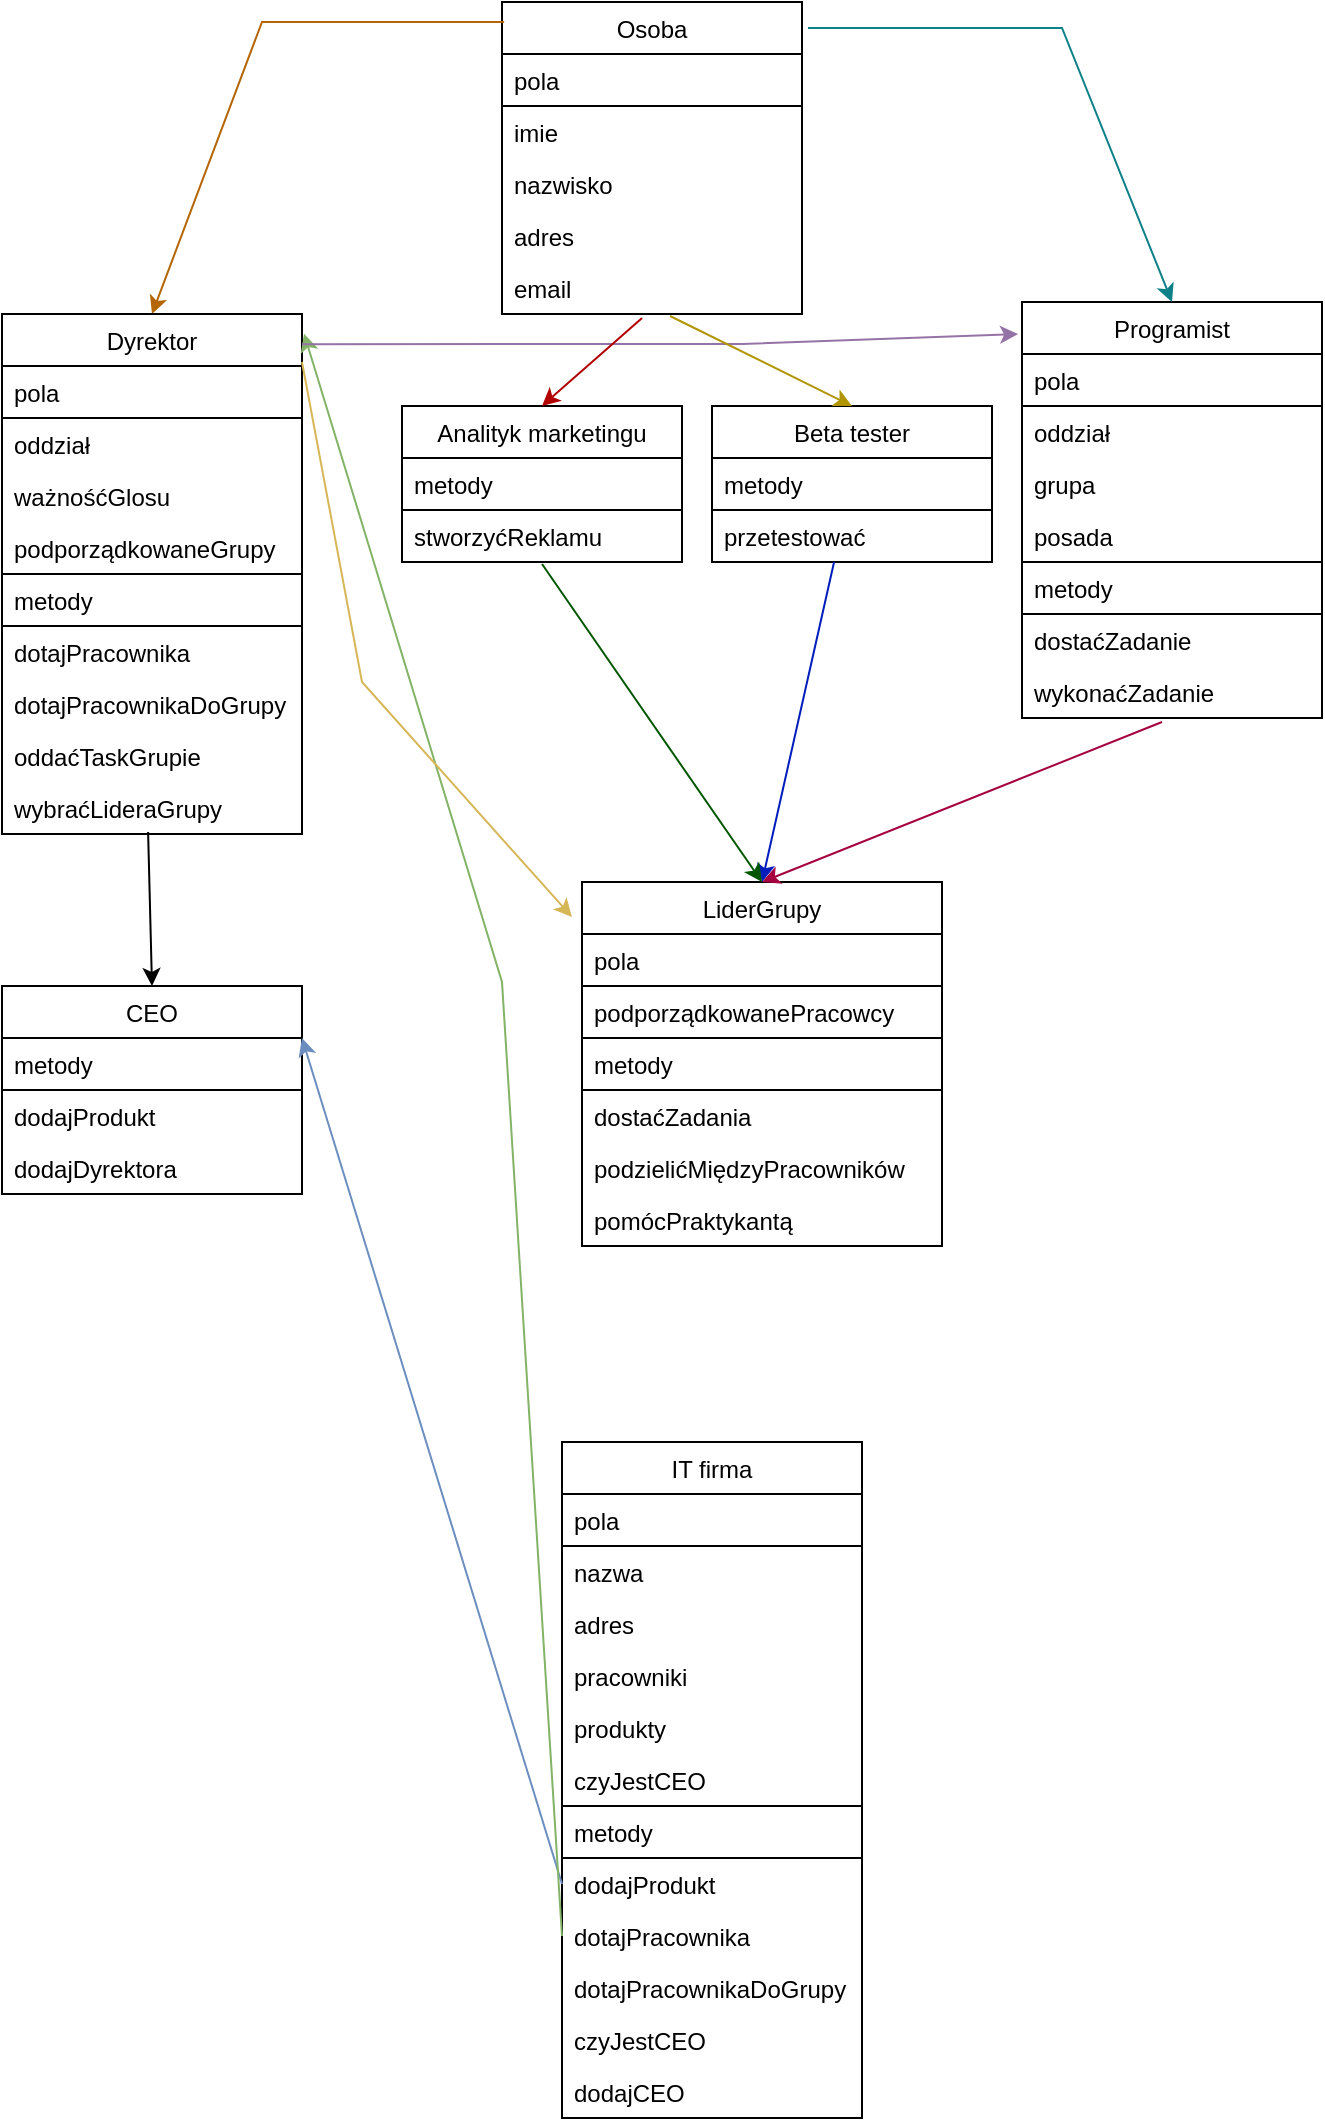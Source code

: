 <mxfile version="15.9.1" type="device"><diagram id="C5RBs43oDa-KdzZeNtuy" name="Page-1"><mxGraphModel dx="1110" dy="763" grid="1" gridSize="10" guides="1" tooltips="1" connect="1" arrows="1" fold="1" page="1" pageScale="1" pageWidth="827" pageHeight="1169" math="0" shadow="0"><root><mxCell id="WIyWlLk6GJQsqaUBKTNV-0"/><mxCell id="WIyWlLk6GJQsqaUBKTNV-1" parent="WIyWlLk6GJQsqaUBKTNV-0"/><mxCell id="s9splv-BSGpPf05QoNp0-1" value="IT firma" style="swimlane;fontStyle=0;childLayout=stackLayout;horizontal=1;startSize=26;fillColor=none;horizontalStack=0;resizeParent=1;resizeParentMax=0;resizeLast=0;collapsible=1;marginBottom=0;" parent="WIyWlLk6GJQsqaUBKTNV-1" vertex="1"><mxGeometry x="390" y="750" width="150" height="338" as="geometry"/></mxCell><mxCell id="s9splv-BSGpPf05QoNp0-10" value="pola" style="text;strokeColor=default;fillColor=none;align=left;verticalAlign=top;spacingLeft=4;spacingRight=4;overflow=hidden;rotatable=0;points=[[0,0.5],[1,0.5]];portConstraint=eastwest;imageAspect=1;backgroundOutline=0;shadow=0;sketch=0;glass=0;rounded=0;" parent="s9splv-BSGpPf05QoNp0-1" vertex="1"><mxGeometry y="26" width="150" height="26" as="geometry"/></mxCell><mxCell id="s9splv-BSGpPf05QoNp0-2" value="nazwa" style="text;strokeColor=none;fillColor=none;align=left;verticalAlign=top;spacingLeft=4;spacingRight=4;overflow=hidden;rotatable=0;points=[[0,0.5],[1,0.5]];portConstraint=eastwest;" parent="s9splv-BSGpPf05QoNp0-1" vertex="1"><mxGeometry y="52" width="150" height="26" as="geometry"/></mxCell><mxCell id="s9splv-BSGpPf05QoNp0-3" value="adres" style="text;strokeColor=none;fillColor=none;align=left;verticalAlign=top;spacingLeft=4;spacingRight=4;overflow=hidden;rotatable=0;points=[[0,0.5],[1,0.5]];portConstraint=eastwest;" parent="s9splv-BSGpPf05QoNp0-1" vertex="1"><mxGeometry y="78" width="150" height="26" as="geometry"/></mxCell><mxCell id="s9splv-BSGpPf05QoNp0-4" value="pracowniki" style="text;strokeColor=none;fillColor=none;align=left;verticalAlign=top;spacingLeft=4;spacingRight=4;overflow=hidden;rotatable=0;points=[[0,0.5],[1,0.5]];portConstraint=eastwest;" parent="s9splv-BSGpPf05QoNp0-1" vertex="1"><mxGeometry y="104" width="150" height="26" as="geometry"/></mxCell><mxCell id="s9splv-BSGpPf05QoNp0-5" value="produkty" style="text;strokeColor=none;fillColor=none;align=left;verticalAlign=top;spacingLeft=4;spacingRight=4;overflow=hidden;rotatable=0;points=[[0,0.5],[1,0.5]];portConstraint=eastwest;" parent="s9splv-BSGpPf05QoNp0-1" vertex="1"><mxGeometry y="130" width="150" height="26" as="geometry"/></mxCell><mxCell id="jIw5YLpdqwnSCRGcL46V-3" value="czyJestCEO" style="text;strokeColor=none;fillColor=none;align=left;verticalAlign=top;spacingLeft=4;spacingRight=4;overflow=hidden;rotatable=0;points=[[0,0.5],[1,0.5]];portConstraint=eastwest;" parent="s9splv-BSGpPf05QoNp0-1" vertex="1"><mxGeometry y="156" width="150" height="26" as="geometry"/></mxCell><mxCell id="s9splv-BSGpPf05QoNp0-6" value="metody" style="text;strokeColor=default;fillColor=none;align=left;verticalAlign=top;spacingLeft=4;spacingRight=4;overflow=hidden;rotatable=0;points=[[0,0.5],[1,0.5]];portConstraint=eastwest;imageAspect=1;backgroundOutline=0;shadow=0;sketch=0;glass=0;rounded=0;" parent="s9splv-BSGpPf05QoNp0-1" vertex="1"><mxGeometry y="182" width="150" height="26" as="geometry"/></mxCell><mxCell id="s9splv-BSGpPf05QoNp0-8" value="dodajProdukt" style="text;strokeColor=none;fillColor=none;align=left;verticalAlign=top;spacingLeft=4;spacingRight=4;overflow=hidden;rotatable=0;points=[[0,0.5],[1,0.5]];portConstraint=eastwest;" parent="s9splv-BSGpPf05QoNp0-1" vertex="1"><mxGeometry y="208" width="150" height="26" as="geometry"/></mxCell><mxCell id="s9splv-BSGpPf05QoNp0-9" value="dotajPracownika" style="text;strokeColor=none;fillColor=none;align=left;verticalAlign=top;spacingLeft=4;spacingRight=4;overflow=hidden;rotatable=0;points=[[0,0.5],[1,0.5]];portConstraint=eastwest;" parent="s9splv-BSGpPf05QoNp0-1" vertex="1"><mxGeometry y="234" width="150" height="26" as="geometry"/></mxCell><mxCell id="s9splv-BSGpPf05QoNp0-11" value="dotajPracownikaDoGrupy" style="text;strokeColor=none;fillColor=none;align=left;verticalAlign=top;spacingLeft=4;spacingRight=4;overflow=hidden;rotatable=0;points=[[0,0.5],[1,0.5]];portConstraint=eastwest;" parent="s9splv-BSGpPf05QoNp0-1" vertex="1"><mxGeometry y="260" width="150" height="26" as="geometry"/></mxCell><mxCell id="jIw5YLpdqwnSCRGcL46V-1" value="czyJestCEO" style="text;strokeColor=none;fillColor=none;align=left;verticalAlign=top;spacingLeft=4;spacingRight=4;overflow=hidden;rotatable=0;points=[[0,0.5],[1,0.5]];portConstraint=eastwest;" parent="s9splv-BSGpPf05QoNp0-1" vertex="1"><mxGeometry y="286" width="150" height="26" as="geometry"/></mxCell><mxCell id="jIw5YLpdqwnSCRGcL46V-2" value="dodajCEO" style="text;strokeColor=none;fillColor=none;align=left;verticalAlign=top;spacingLeft=4;spacingRight=4;overflow=hidden;rotatable=0;points=[[0,0.5],[1,0.5]];portConstraint=eastwest;" parent="s9splv-BSGpPf05QoNp0-1" vertex="1"><mxGeometry y="312" width="150" height="26" as="geometry"/></mxCell><mxCell id="s9splv-BSGpPf05QoNp0-12" value="Osoba" style="swimlane;fontStyle=0;childLayout=stackLayout;horizontal=1;startSize=26;fillColor=none;horizontalStack=0;resizeParent=1;resizeParentMax=0;resizeLast=0;collapsible=1;marginBottom=0;" parent="WIyWlLk6GJQsqaUBKTNV-1" vertex="1"><mxGeometry x="360" y="30" width="150" height="156" as="geometry"/></mxCell><mxCell id="s9splv-BSGpPf05QoNp0-13" value="pola" style="text;strokeColor=default;fillColor=none;align=left;verticalAlign=top;spacingLeft=4;spacingRight=4;overflow=hidden;rotatable=0;points=[[0,0.5],[1,0.5]];portConstraint=eastwest;imageAspect=1;backgroundOutline=0;shadow=0;sketch=0;glass=0;rounded=0;" parent="s9splv-BSGpPf05QoNp0-12" vertex="1"><mxGeometry y="26" width="150" height="26" as="geometry"/></mxCell><mxCell id="s9splv-BSGpPf05QoNp0-14" value="imie" style="text;strokeColor=none;fillColor=none;align=left;verticalAlign=top;spacingLeft=4;spacingRight=4;overflow=hidden;rotatable=0;points=[[0,0.5],[1,0.5]];portConstraint=eastwest;" parent="s9splv-BSGpPf05QoNp0-12" vertex="1"><mxGeometry y="52" width="150" height="26" as="geometry"/></mxCell><mxCell id="s9splv-BSGpPf05QoNp0-15" value="nazwisko" style="text;strokeColor=none;fillColor=none;align=left;verticalAlign=top;spacingLeft=4;spacingRight=4;overflow=hidden;rotatable=0;points=[[0,0.5],[1,0.5]];portConstraint=eastwest;" parent="s9splv-BSGpPf05QoNp0-12" vertex="1"><mxGeometry y="78" width="150" height="26" as="geometry"/></mxCell><mxCell id="s9splv-BSGpPf05QoNp0-16" value="adres" style="text;strokeColor=none;fillColor=none;align=left;verticalAlign=top;spacingLeft=4;spacingRight=4;overflow=hidden;rotatable=0;points=[[0,0.5],[1,0.5]];portConstraint=eastwest;" parent="s9splv-BSGpPf05QoNp0-12" vertex="1"><mxGeometry y="104" width="150" height="26" as="geometry"/></mxCell><mxCell id="s9splv-BSGpPf05QoNp0-17" value="email" style="text;strokeColor=none;fillColor=none;align=left;verticalAlign=top;spacingLeft=4;spacingRight=4;overflow=hidden;rotatable=0;points=[[0,0.5],[1,0.5]];portConstraint=eastwest;" parent="s9splv-BSGpPf05QoNp0-12" vertex="1"><mxGeometry y="130" width="150" height="26" as="geometry"/></mxCell><mxCell id="s9splv-BSGpPf05QoNp0-28" value="" style="endArrow=classic;html=1;rounded=0;exitX=0.007;exitY=0.064;exitDx=0;exitDy=0;exitPerimeter=0;entryX=0.5;entryY=0;entryDx=0;entryDy=0;fillColor=#fad7ac;strokeColor=#b46504;" parent="WIyWlLk6GJQsqaUBKTNV-1" source="s9splv-BSGpPf05QoNp0-12" target="s9splv-BSGpPf05QoNp0-29" edge="1"><mxGeometry width="50" height="50" relative="1" as="geometry"><mxPoint x="390" y="430" as="sourcePoint"/><mxPoint x="115" y="134" as="targetPoint"/><Array as="points"><mxPoint x="240" y="40"/></Array></mxGeometry></mxCell><mxCell id="s9splv-BSGpPf05QoNp0-29" value="Dyrektor" style="swimlane;fontStyle=0;childLayout=stackLayout;horizontal=1;startSize=26;fillColor=none;horizontalStack=0;resizeParent=1;resizeParentMax=0;resizeLast=0;collapsible=1;marginBottom=0;" parent="WIyWlLk6GJQsqaUBKTNV-1" vertex="1"><mxGeometry x="110" y="186" width="150" height="260" as="geometry"/></mxCell><mxCell id="s9splv-BSGpPf05QoNp0-30" value="pola" style="text;strokeColor=default;fillColor=none;align=left;verticalAlign=top;spacingLeft=4;spacingRight=4;overflow=hidden;rotatable=0;points=[[0,0.5],[1,0.5]];portConstraint=eastwest;imageAspect=1;backgroundOutline=0;shadow=0;sketch=0;glass=0;rounded=0;" parent="s9splv-BSGpPf05QoNp0-29" vertex="1"><mxGeometry y="26" width="150" height="26" as="geometry"/></mxCell><mxCell id="s9splv-BSGpPf05QoNp0-31" value="oddział" style="text;strokeColor=none;fillColor=none;align=left;verticalAlign=top;spacingLeft=4;spacingRight=4;overflow=hidden;rotatable=0;points=[[0,0.5],[1,0.5]];portConstraint=eastwest;" parent="s9splv-BSGpPf05QoNp0-29" vertex="1"><mxGeometry y="52" width="150" height="26" as="geometry"/></mxCell><mxCell id="s9splv-BSGpPf05QoNp0-39" value="ważnośćGlosu" style="text;strokeColor=none;fillColor=none;align=left;verticalAlign=top;spacingLeft=4;spacingRight=4;overflow=hidden;rotatable=0;points=[[0,0.5],[1,0.5]];portConstraint=eastwest;" parent="s9splv-BSGpPf05QoNp0-29" vertex="1"><mxGeometry y="78" width="150" height="26" as="geometry"/></mxCell><mxCell id="s9splv-BSGpPf05QoNp0-48" value="podporządkowaneGrupy" style="text;strokeColor=none;fillColor=none;align=left;verticalAlign=top;spacingLeft=4;spacingRight=4;overflow=hidden;rotatable=0;points=[[0,0.5],[1,0.5]];portConstraint=eastwest;" parent="s9splv-BSGpPf05QoNp0-29" vertex="1"><mxGeometry y="104" width="150" height="26" as="geometry"/></mxCell><mxCell id="s9splv-BSGpPf05QoNp0-35" value="metody" style="text;strokeColor=default;fillColor=none;align=left;verticalAlign=top;spacingLeft=4;spacingRight=4;overflow=hidden;rotatable=0;points=[[0,0.5],[1,0.5]];portConstraint=eastwest;imageAspect=1;backgroundOutline=0;shadow=0;sketch=0;glass=0;rounded=0;" parent="s9splv-BSGpPf05QoNp0-29" vertex="1"><mxGeometry y="130" width="150" height="26" as="geometry"/></mxCell><mxCell id="s9splv-BSGpPf05QoNp0-37" value="dotajPracownika" style="text;strokeColor=none;fillColor=none;align=left;verticalAlign=top;spacingLeft=4;spacingRight=4;overflow=hidden;rotatable=0;points=[[0,0.5],[1,0.5]];portConstraint=eastwest;" parent="s9splv-BSGpPf05QoNp0-29" vertex="1"><mxGeometry y="156" width="150" height="26" as="geometry"/></mxCell><mxCell id="s9splv-BSGpPf05QoNp0-38" value="dotajPracownikaDoGrupy" style="text;strokeColor=none;fillColor=none;align=left;verticalAlign=top;spacingLeft=4;spacingRight=4;overflow=hidden;rotatable=0;points=[[0,0.5],[1,0.5]];portConstraint=eastwest;" parent="s9splv-BSGpPf05QoNp0-29" vertex="1"><mxGeometry y="182" width="150" height="26" as="geometry"/></mxCell><mxCell id="s9splv-BSGpPf05QoNp0-70" value="oddaćTaskGrupie" style="text;strokeColor=none;fillColor=none;align=left;verticalAlign=top;spacingLeft=4;spacingRight=4;overflow=hidden;rotatable=0;points=[[0,0.5],[1,0.5]];portConstraint=eastwest;" parent="s9splv-BSGpPf05QoNp0-29" vertex="1"><mxGeometry y="208" width="150" height="26" as="geometry"/></mxCell><mxCell id="s9splv-BSGpPf05QoNp0-77" value="wybraćLideraGrupy" style="text;strokeColor=none;fillColor=none;align=left;verticalAlign=top;spacingLeft=4;spacingRight=4;overflow=hidden;rotatable=0;points=[[0,0.5],[1,0.5]];portConstraint=eastwest;" parent="s9splv-BSGpPf05QoNp0-29" vertex="1"><mxGeometry y="234" width="150" height="26" as="geometry"/></mxCell><mxCell id="s9splv-BSGpPf05QoNp0-40" value="Programist" style="swimlane;fontStyle=0;childLayout=stackLayout;horizontal=1;startSize=26;fillColor=none;horizontalStack=0;resizeParent=1;resizeParentMax=0;resizeLast=0;collapsible=1;marginBottom=0;" parent="WIyWlLk6GJQsqaUBKTNV-1" vertex="1"><mxGeometry x="620" y="180" width="150" height="208" as="geometry"/></mxCell><mxCell id="s9splv-BSGpPf05QoNp0-41" value="pola" style="text;strokeColor=default;fillColor=none;align=left;verticalAlign=top;spacingLeft=4;spacingRight=4;overflow=hidden;rotatable=0;points=[[0,0.5],[1,0.5]];portConstraint=eastwest;imageAspect=1;backgroundOutline=0;shadow=0;sketch=0;glass=0;rounded=0;" parent="s9splv-BSGpPf05QoNp0-40" vertex="1"><mxGeometry y="26" width="150" height="26" as="geometry"/></mxCell><mxCell id="s9splv-BSGpPf05QoNp0-42" value="oddział" style="text;strokeColor=none;fillColor=none;align=left;verticalAlign=top;spacingLeft=4;spacingRight=4;overflow=hidden;rotatable=0;points=[[0,0.5],[1,0.5]];portConstraint=eastwest;" parent="s9splv-BSGpPf05QoNp0-40" vertex="1"><mxGeometry y="52" width="150" height="26" as="geometry"/></mxCell><mxCell id="s9splv-BSGpPf05QoNp0-43" value="grupa" style="text;strokeColor=none;fillColor=none;align=left;verticalAlign=top;spacingLeft=4;spacingRight=4;overflow=hidden;rotatable=0;points=[[0,0.5],[1,0.5]];portConstraint=eastwest;" parent="s9splv-BSGpPf05QoNp0-40" vertex="1"><mxGeometry y="78" width="150" height="26" as="geometry"/></mxCell><mxCell id="s9splv-BSGpPf05QoNp0-50" value="posada" style="text;strokeColor=none;fillColor=none;align=left;verticalAlign=top;spacingLeft=4;spacingRight=4;overflow=hidden;rotatable=0;points=[[0,0.5],[1,0.5]];portConstraint=eastwest;" parent="s9splv-BSGpPf05QoNp0-40" vertex="1"><mxGeometry y="104" width="150" height="26" as="geometry"/></mxCell><mxCell id="s9splv-BSGpPf05QoNp0-45" value="metody" style="text;strokeColor=default;fillColor=none;align=left;verticalAlign=top;spacingLeft=4;spacingRight=4;overflow=hidden;rotatable=0;points=[[0,0.5],[1,0.5]];portConstraint=eastwest;imageAspect=1;backgroundOutline=0;shadow=0;sketch=0;glass=0;rounded=0;" parent="s9splv-BSGpPf05QoNp0-40" vertex="1"><mxGeometry y="130" width="150" height="26" as="geometry"/></mxCell><mxCell id="s9splv-BSGpPf05QoNp0-46" value="dostaćZadanie" style="text;strokeColor=none;fillColor=none;align=left;verticalAlign=top;spacingLeft=4;spacingRight=4;overflow=hidden;rotatable=0;points=[[0,0.5],[1,0.5]];portConstraint=eastwest;" parent="s9splv-BSGpPf05QoNp0-40" vertex="1"><mxGeometry y="156" width="150" height="26" as="geometry"/></mxCell><mxCell id="s9splv-BSGpPf05QoNp0-47" value="wykonaćZadanie" style="text;strokeColor=none;fillColor=none;align=left;verticalAlign=top;spacingLeft=4;spacingRight=4;overflow=hidden;rotatable=0;points=[[0,0.5],[1,0.5]];portConstraint=eastwest;" parent="s9splv-BSGpPf05QoNp0-40" vertex="1"><mxGeometry y="182" width="150" height="26" as="geometry"/></mxCell><mxCell id="s9splv-BSGpPf05QoNp0-49" value="" style="endArrow=classic;html=1;rounded=0;exitX=1.02;exitY=0.083;exitDx=0;exitDy=0;exitPerimeter=0;entryX=0.5;entryY=0;entryDx=0;entryDy=0;fillColor=#b0e3e6;strokeColor=#0e8088;" parent="WIyWlLk6GJQsqaUBKTNV-1" source="s9splv-BSGpPf05QoNp0-12" target="s9splv-BSGpPf05QoNp0-40" edge="1"><mxGeometry width="50" height="50" relative="1" as="geometry"><mxPoint x="390" y="430" as="sourcePoint"/><mxPoint x="322" y="240" as="targetPoint"/><Array as="points"><mxPoint x="640" y="43"/></Array></mxGeometry></mxCell><mxCell id="s9splv-BSGpPf05QoNp0-51" value="CEO" style="swimlane;fontStyle=0;childLayout=stackLayout;horizontal=1;startSize=26;fillColor=none;horizontalStack=0;resizeParent=1;resizeParentMax=0;resizeLast=0;collapsible=1;marginBottom=0;" parent="WIyWlLk6GJQsqaUBKTNV-1" vertex="1"><mxGeometry x="110" y="522" width="150" height="104" as="geometry"/></mxCell><mxCell id="s9splv-BSGpPf05QoNp0-57" value="metody" style="text;strokeColor=default;fillColor=none;align=left;verticalAlign=top;spacingLeft=4;spacingRight=4;overflow=hidden;rotatable=0;points=[[0,0.5],[1,0.5]];portConstraint=eastwest;imageAspect=1;backgroundOutline=0;shadow=0;sketch=0;glass=0;rounded=0;" parent="s9splv-BSGpPf05QoNp0-51" vertex="1"><mxGeometry y="26" width="150" height="26" as="geometry"/></mxCell><mxCell id="s9splv-BSGpPf05QoNp0-59" value="dodajProdukt" style="text;strokeColor=none;fillColor=none;align=left;verticalAlign=top;spacingLeft=4;spacingRight=4;overflow=hidden;rotatable=0;points=[[0,0.5],[1,0.5]];portConstraint=eastwest;" parent="s9splv-BSGpPf05QoNp0-51" vertex="1"><mxGeometry y="52" width="150" height="26" as="geometry"/></mxCell><mxCell id="jIw5YLpdqwnSCRGcL46V-13" value="dodajDyrektora" style="text;strokeColor=none;fillColor=none;align=left;verticalAlign=top;spacingLeft=4;spacingRight=4;overflow=hidden;rotatable=0;points=[[0,0.5],[1,0.5]];portConstraint=eastwest;" parent="s9splv-BSGpPf05QoNp0-51" vertex="1"><mxGeometry y="78" width="150" height="26" as="geometry"/></mxCell><mxCell id="s9splv-BSGpPf05QoNp0-60" value="" style="endArrow=classic;html=1;rounded=0;entryX=0.5;entryY=0;entryDx=0;entryDy=0;exitX=0.487;exitY=0.962;exitDx=0;exitDy=0;exitPerimeter=0;" parent="WIyWlLk6GJQsqaUBKTNV-1" source="s9splv-BSGpPf05QoNp0-77" target="s9splv-BSGpPf05QoNp0-51" edge="1"><mxGeometry width="50" height="50" relative="1" as="geometry"><mxPoint x="245" y="450" as="sourcePoint"/><mxPoint x="132" y="410" as="targetPoint"/></mxGeometry></mxCell><mxCell id="s9splv-BSGpPf05QoNp0-61" value="LiderGrupy" style="swimlane;fontStyle=0;childLayout=stackLayout;horizontal=1;startSize=26;fillColor=none;horizontalStack=0;resizeParent=1;resizeParentMax=0;resizeLast=0;collapsible=1;marginBottom=0;" parent="WIyWlLk6GJQsqaUBKTNV-1" vertex="1"><mxGeometry x="400" y="470" width="180" height="182" as="geometry"/></mxCell><mxCell id="s9splv-BSGpPf05QoNp0-62" value="pola" style="text;strokeColor=default;fillColor=none;align=left;verticalAlign=top;spacingLeft=4;spacingRight=4;overflow=hidden;rotatable=0;points=[[0,0.5],[1,0.5]];portConstraint=eastwest;imageAspect=1;backgroundOutline=0;shadow=0;sketch=0;glass=0;rounded=0;" parent="s9splv-BSGpPf05QoNp0-61" vertex="1"><mxGeometry y="26" width="180" height="26" as="geometry"/></mxCell><mxCell id="s9splv-BSGpPf05QoNp0-66" value="podporządkowanePracowcy" style="text;strokeColor=none;fillColor=none;align=left;verticalAlign=top;spacingLeft=4;spacingRight=4;overflow=hidden;rotatable=0;points=[[0,0.5],[1,0.5]];portConstraint=eastwest;" parent="s9splv-BSGpPf05QoNp0-61" vertex="1"><mxGeometry y="52" width="180" height="26" as="geometry"/></mxCell><mxCell id="s9splv-BSGpPf05QoNp0-67" value="metody" style="text;strokeColor=default;fillColor=none;align=left;verticalAlign=top;spacingLeft=4;spacingRight=4;overflow=hidden;rotatable=0;points=[[0,0.5],[1,0.5]];portConstraint=eastwest;imageAspect=1;backgroundOutline=0;shadow=0;sketch=0;glass=0;rounded=0;" parent="s9splv-BSGpPf05QoNp0-61" vertex="1"><mxGeometry y="78" width="180" height="26" as="geometry"/></mxCell><mxCell id="s9splv-BSGpPf05QoNp0-68" value="dostaćZadania" style="text;strokeColor=none;fillColor=none;align=left;verticalAlign=top;spacingLeft=4;spacingRight=4;overflow=hidden;rotatable=0;points=[[0,0.5],[1,0.5]];portConstraint=eastwest;" parent="s9splv-BSGpPf05QoNp0-61" vertex="1"><mxGeometry y="104" width="180" height="26" as="geometry"/></mxCell><mxCell id="s9splv-BSGpPf05QoNp0-69" value="podzielićMiędzyPracowników" style="text;strokeColor=none;fillColor=none;align=left;verticalAlign=top;spacingLeft=4;spacingRight=4;overflow=hidden;rotatable=0;points=[[0,0.5],[1,0.5]];portConstraint=eastwest;" parent="s9splv-BSGpPf05QoNp0-61" vertex="1"><mxGeometry y="130" width="180" height="26" as="geometry"/></mxCell><mxCell id="jIw5YLpdqwnSCRGcL46V-0" value="pomócPraktykantą" style="text;strokeColor=none;fillColor=none;align=left;verticalAlign=top;spacingLeft=4;spacingRight=4;overflow=hidden;rotatable=0;points=[[0,0.5],[1,0.5]];portConstraint=eastwest;" parent="s9splv-BSGpPf05QoNp0-61" vertex="1"><mxGeometry y="156" width="180" height="26" as="geometry"/></mxCell><mxCell id="s9splv-BSGpPf05QoNp0-71" value="" style="endArrow=classic;html=1;rounded=0;entryX=0.5;entryY=0;entryDx=0;entryDy=0;fillColor=#d80073;strokeColor=#A50040;" parent="WIyWlLk6GJQsqaUBKTNV-1" target="s9splv-BSGpPf05QoNp0-61" edge="1"><mxGeometry width="50" height="50" relative="1" as="geometry"><mxPoint x="690" y="390" as="sourcePoint"/><mxPoint x="440" y="380" as="targetPoint"/></mxGeometry></mxCell><mxCell id="s9splv-BSGpPf05QoNp0-72" value="" style="endArrow=classic;html=1;rounded=0;exitX=0;exitY=0.5;exitDx=0;exitDy=0;entryX=1;entryY=0.25;entryDx=0;entryDy=0;fillColor=#dae8fc;strokeColor=#6c8ebf;" parent="WIyWlLk6GJQsqaUBKTNV-1" source="s9splv-BSGpPf05QoNp0-8" target="s9splv-BSGpPf05QoNp0-51" edge="1"><mxGeometry width="50" height="50" relative="1" as="geometry"><mxPoint x="390" y="430" as="sourcePoint"/><mxPoint x="440" y="380" as="targetPoint"/></mxGeometry></mxCell><mxCell id="s9splv-BSGpPf05QoNp0-73" value="" style="endArrow=classic;html=1;rounded=0;exitX=0;exitY=0.5;exitDx=0;exitDy=0;fillColor=#d5e8d4;strokeColor=#82b366;entryX=1.007;entryY=0.038;entryDx=0;entryDy=0;entryPerimeter=0;" parent="WIyWlLk6GJQsqaUBKTNV-1" source="s9splv-BSGpPf05QoNp0-9" target="s9splv-BSGpPf05QoNp0-29" edge="1"><mxGeometry width="50" height="50" relative="1" as="geometry"><mxPoint x="390" y="430" as="sourcePoint"/><mxPoint x="319" y="210" as="targetPoint"/><Array as="points"><mxPoint x="360" y="520"/></Array></mxGeometry></mxCell><mxCell id="s9splv-BSGpPf05QoNp0-78" value="" style="endArrow=classic;html=1;rounded=0;entryX=-0.028;entryY=0.096;entryDx=0;entryDy=0;entryPerimeter=0;fillColor=#fff2cc;strokeColor=#d6b656;" parent="WIyWlLk6GJQsqaUBKTNV-1" target="s9splv-BSGpPf05QoNp0-61" edge="1"><mxGeometry width="50" height="50" relative="1" as="geometry"><mxPoint x="260" y="210" as="sourcePoint"/><mxPoint x="440" y="380" as="targetPoint"/><Array as="points"><mxPoint x="290" y="370"/></Array></mxGeometry></mxCell><mxCell id="s9splv-BSGpPf05QoNp0-79" value="" style="endArrow=classic;html=1;rounded=0;exitX=1;exitY=0.058;exitDx=0;exitDy=0;exitPerimeter=0;entryX=-0.013;entryY=0.077;entryDx=0;entryDy=0;entryPerimeter=0;fillColor=#e1d5e7;strokeColor=#9673a6;" parent="WIyWlLk6GJQsqaUBKTNV-1" source="s9splv-BSGpPf05QoNp0-29" target="s9splv-BSGpPf05QoNp0-40" edge="1"><mxGeometry width="50" height="50" relative="1" as="geometry"><mxPoint x="390" y="430" as="sourcePoint"/><mxPoint x="440" y="380" as="targetPoint"/><Array as="points"><mxPoint x="480" y="201"/></Array></mxGeometry></mxCell><mxCell id="jIw5YLpdqwnSCRGcL46V-4" value="Analityk marketingu" style="swimlane;fontStyle=0;childLayout=stackLayout;horizontal=1;startSize=26;fillColor=none;horizontalStack=0;resizeParent=1;resizeParentMax=0;resizeLast=0;collapsible=1;marginBottom=0;" parent="WIyWlLk6GJQsqaUBKTNV-1" vertex="1"><mxGeometry x="310" y="232" width="140" height="78" as="geometry"/></mxCell><mxCell id="jIw5YLpdqwnSCRGcL46V-5" value="metody" style="text;strokeColor=default;fillColor=none;align=left;verticalAlign=top;spacingLeft=4;spacingRight=4;overflow=hidden;rotatable=0;points=[[0,0.5],[1,0.5]];portConstraint=eastwest;" parent="jIw5YLpdqwnSCRGcL46V-4" vertex="1"><mxGeometry y="26" width="140" height="26" as="geometry"/></mxCell><mxCell id="jIw5YLpdqwnSCRGcL46V-6" value="stworzyćReklamu" style="text;strokeColor=none;fillColor=none;align=left;verticalAlign=top;spacingLeft=4;spacingRight=4;overflow=hidden;rotatable=0;points=[[0,0.5],[1,0.5]];portConstraint=eastwest;" parent="jIw5YLpdqwnSCRGcL46V-4" vertex="1"><mxGeometry y="52" width="140" height="26" as="geometry"/></mxCell><mxCell id="jIw5YLpdqwnSCRGcL46V-8" value="" style="endArrow=classic;html=1;rounded=0;exitX=0.467;exitY=1.077;exitDx=0;exitDy=0;exitPerimeter=0;entryX=0.5;entryY=0;entryDx=0;entryDy=0;fillColor=#e51400;strokeColor=#B20000;" parent="WIyWlLk6GJQsqaUBKTNV-1" source="s9splv-BSGpPf05QoNp0-17" target="jIw5YLpdqwnSCRGcL46V-4" edge="1"><mxGeometry width="50" height="50" relative="1" as="geometry"><mxPoint x="390" y="430" as="sourcePoint"/><mxPoint x="440" y="380" as="targetPoint"/></mxGeometry></mxCell><mxCell id="jIw5YLpdqwnSCRGcL46V-9" value="Beta tester" style="swimlane;fontStyle=0;childLayout=stackLayout;horizontal=1;startSize=26;fillColor=none;horizontalStack=0;resizeParent=1;resizeParentMax=0;resizeLast=0;collapsible=1;marginBottom=0;" parent="WIyWlLk6GJQsqaUBKTNV-1" vertex="1"><mxGeometry x="465" y="232" width="140" height="78" as="geometry"/></mxCell><mxCell id="jIw5YLpdqwnSCRGcL46V-10" value="metody" style="text;strokeColor=default;fillColor=none;align=left;verticalAlign=top;spacingLeft=4;spacingRight=4;overflow=hidden;rotatable=0;points=[[0,0.5],[1,0.5]];portConstraint=eastwest;" parent="jIw5YLpdqwnSCRGcL46V-9" vertex="1"><mxGeometry y="26" width="140" height="26" as="geometry"/></mxCell><mxCell id="jIw5YLpdqwnSCRGcL46V-11" value="przetestować" style="text;strokeColor=none;fillColor=none;align=left;verticalAlign=top;spacingLeft=4;spacingRight=4;overflow=hidden;rotatable=0;points=[[0,0.5],[1,0.5]];portConstraint=eastwest;" parent="jIw5YLpdqwnSCRGcL46V-9" vertex="1"><mxGeometry y="52" width="140" height="26" as="geometry"/></mxCell><mxCell id="jIw5YLpdqwnSCRGcL46V-14" value="" style="endArrow=classic;html=1;rounded=0;exitX=0.56;exitY=1.038;exitDx=0;exitDy=0;exitPerimeter=0;entryX=0.5;entryY=0;entryDx=0;entryDy=0;fillColor=#e3c800;strokeColor=#B09500;" parent="WIyWlLk6GJQsqaUBKTNV-1" source="s9splv-BSGpPf05QoNp0-17" target="jIw5YLpdqwnSCRGcL46V-9" edge="1"><mxGeometry width="50" height="50" relative="1" as="geometry"><mxPoint x="390" y="430" as="sourcePoint"/><mxPoint x="440" y="380" as="targetPoint"/></mxGeometry></mxCell><mxCell id="jIw5YLpdqwnSCRGcL46V-15" value="" style="endArrow=classic;html=1;rounded=0;exitX=0.436;exitY=1;exitDx=0;exitDy=0;exitPerimeter=0;entryX=0.5;entryY=0;entryDx=0;entryDy=0;fillColor=#0050ef;strokeColor=#001DBC;" parent="WIyWlLk6GJQsqaUBKTNV-1" source="jIw5YLpdqwnSCRGcL46V-11" target="s9splv-BSGpPf05QoNp0-61" edge="1"><mxGeometry width="50" height="50" relative="1" as="geometry"><mxPoint x="390" y="430" as="sourcePoint"/><mxPoint x="440" y="380" as="targetPoint"/></mxGeometry></mxCell><mxCell id="jIw5YLpdqwnSCRGcL46V-16" value="" style="endArrow=classic;html=1;rounded=0;exitX=0.5;exitY=1.038;exitDx=0;exitDy=0;exitPerimeter=0;entryX=0.5;entryY=0;entryDx=0;entryDy=0;fillColor=#008a00;strokeColor=#005700;" parent="WIyWlLk6GJQsqaUBKTNV-1" source="jIw5YLpdqwnSCRGcL46V-6" target="s9splv-BSGpPf05QoNp0-61" edge="1"><mxGeometry width="50" height="50" relative="1" as="geometry"><mxPoint x="390" y="430" as="sourcePoint"/><mxPoint x="440" y="380" as="targetPoint"/></mxGeometry></mxCell></root></mxGraphModel></diagram></mxfile>
